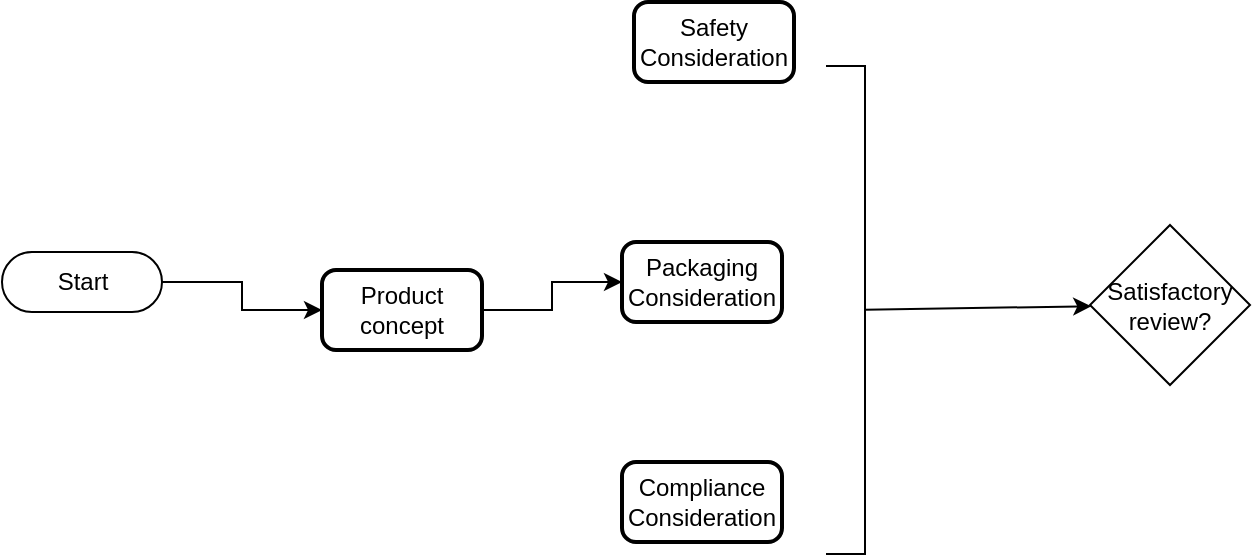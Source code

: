 <mxfile pages="1" version="11.2.8" type="github"><diagram id="gMq870x_aTVCGBV0CIAO" name="Page-1"><mxGraphModel dx="1408" dy="699" grid="1" gridSize="10" guides="1" tooltips="1" connect="1" arrows="1" fold="1" page="1" pageScale="1" pageWidth="850" pageHeight="1100" math="0" shadow="0"><root><mxCell id="0"/><mxCell id="1" parent="0"/><mxCell id="ihx83ZGEBfOAoJ75ey86-7" value="" style="edgeStyle=orthogonalEdgeStyle;rounded=0;orthogonalLoop=1;jettySize=auto;html=1;" parent="1" source="CCf9l2zJ248sKchJITBn-1" target="ihx83ZGEBfOAoJ75ey86-5" edge="1"><mxGeometry relative="1" as="geometry"/></mxCell><mxCell id="CCf9l2zJ248sKchJITBn-1" value="Start" style="html=1;dashed=0;whitespace=wrap;shape=mxgraph.dfd.start" parent="1" vertex="1"><mxGeometry x="20" y="335" width="80" height="30" as="geometry"/></mxCell><mxCell id="yhss3qbRSquCthChLIBW-3" value="" style="edgeStyle=orthogonalEdgeStyle;rounded=0;orthogonalLoop=1;jettySize=auto;html=1;" edge="1" parent="1" source="ihx83ZGEBfOAoJ75ey86-5" target="ihx83ZGEBfOAoJ75ey86-9"><mxGeometry relative="1" as="geometry"/></mxCell><mxCell id="ihx83ZGEBfOAoJ75ey86-5" value="Product concept" style="rounded=1;whiteSpace=wrap;html=1;absoluteArcSize=1;arcSize=14;strokeWidth=2;" parent="1" vertex="1"><mxGeometry x="180" y="344" width="80" height="40" as="geometry"/></mxCell><mxCell id="ihx83ZGEBfOAoJ75ey86-8" value="Safety Consideration" style="rounded=1;whiteSpace=wrap;html=1;absoluteArcSize=1;arcSize=14;strokeWidth=2;" parent="1" vertex="1"><mxGeometry x="336" y="210" width="80" height="40" as="geometry"/></mxCell><mxCell id="ihx83ZGEBfOAoJ75ey86-9" value="Packaging Consideration" style="rounded=1;whiteSpace=wrap;html=1;absoluteArcSize=1;arcSize=14;strokeWidth=2;" parent="1" vertex="1"><mxGeometry x="330" y="330" width="80" height="40" as="geometry"/></mxCell><mxCell id="ihx83ZGEBfOAoJ75ey86-10" value="Compliance Consideration" style="rounded=1;whiteSpace=wrap;html=1;absoluteArcSize=1;arcSize=14;strokeWidth=2;" parent="1" vertex="1"><mxGeometry x="330" y="440" width="80" height="40" as="geometry"/></mxCell><mxCell id="yhss3qbRSquCthChLIBW-22" style="edgeStyle=none;rounded=0;orthogonalLoop=1;jettySize=auto;html=1;entryX=1;entryY=0.5;entryDx=0;entryDy=0;" edge="1" parent="1" source="ihx83ZGEBfOAoJ75ey86-9" target="ihx83ZGEBfOAoJ75ey86-9"><mxGeometry relative="1" as="geometry"/></mxCell><mxCell id="yhss3qbRSquCthChLIBW-37" value="" style="edgeStyle=none;rounded=0;orthogonalLoop=1;jettySize=auto;html=1;" edge="1" parent="1" source="yhss3qbRSquCthChLIBW-29" target="yhss3qbRSquCthChLIBW-34"><mxGeometry relative="1" as="geometry"/></mxCell><mxCell id="yhss3qbRSquCthChLIBW-29" value="" style="shape=partialRectangle;whiteSpace=wrap;html=1;bottom=1;right=1;left=1;top=0;fillColor=none;routingCenterX=-0.5;rotation=-90;" vertex="1" parent="1"><mxGeometry x="320" y="354.5" width="244" height="19" as="geometry"/></mxCell><mxCell id="yhss3qbRSquCthChLIBW-30" style="edgeStyle=none;rounded=0;orthogonalLoop=1;jettySize=auto;html=1;exitX=1;exitY=0.5;exitDx=0;exitDy=0;" edge="1" parent="1" source="yhss3qbRSquCthChLIBW-29" target="yhss3qbRSquCthChLIBW-29"><mxGeometry relative="1" as="geometry"/></mxCell><mxCell id="yhss3qbRSquCthChLIBW-34" value="Satisfactory review?" style="rhombus;whiteSpace=wrap;html=1;" vertex="1" parent="1"><mxGeometry x="564" y="321.5" width="80" height="80" as="geometry"/></mxCell></root></mxGraphModel></diagram></mxfile>